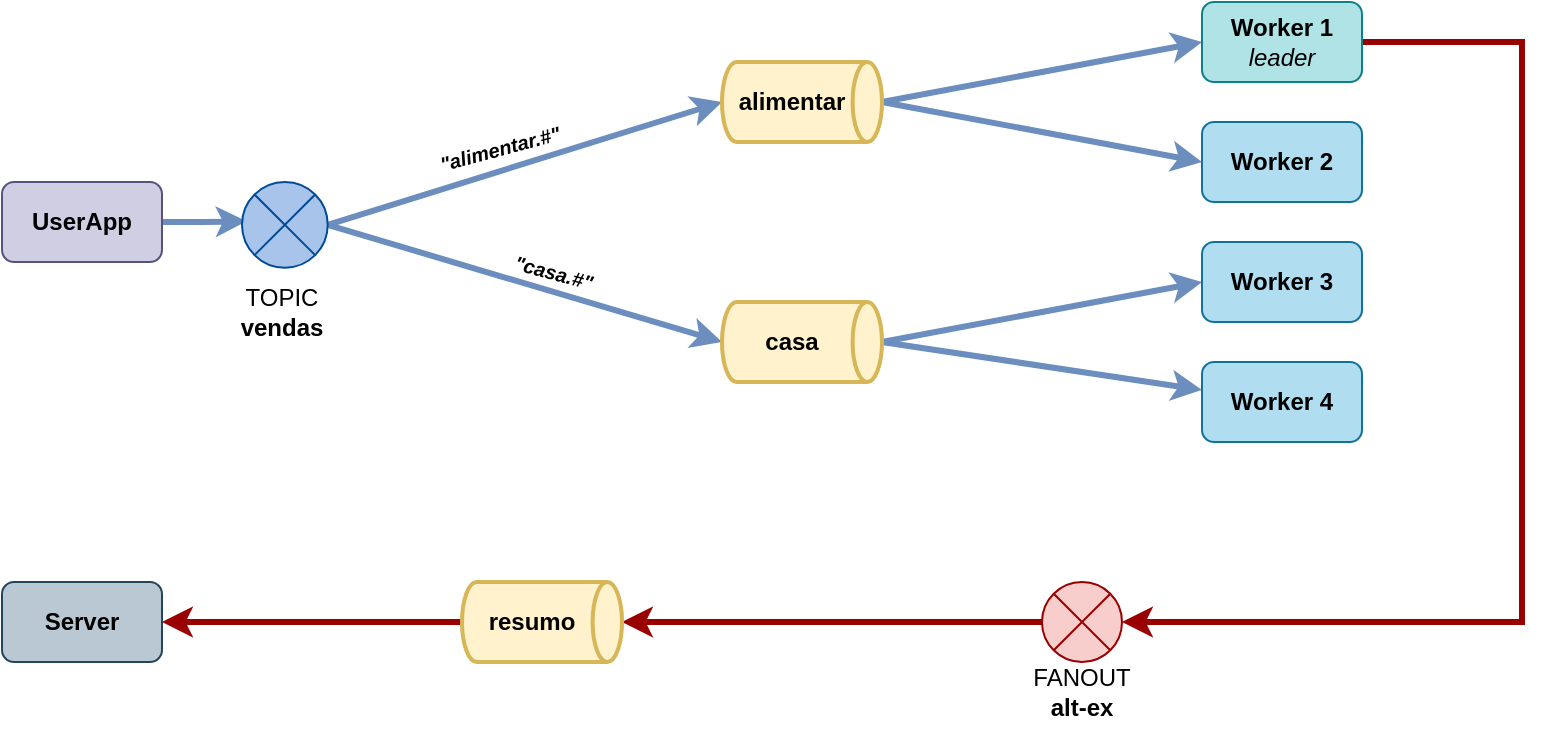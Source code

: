 <mxfile version="22.1.5" type="device">
  <diagram name="Página-1" id="imq4ybTBpQTWPfEJMHMX">
    <mxGraphModel dx="1195" dy="660" grid="1" gridSize="10" guides="1" tooltips="1" connect="1" arrows="1" fold="1" page="1" pageScale="1" pageWidth="827" pageHeight="1169" math="0" shadow="0">
      <root>
        <mxCell id="0" />
        <mxCell id="1" parent="0" />
        <mxCell id="NGiJdgNhYvPCoxzRlDX6-26" value="" style="endArrow=classic;html=1;rounded=0;exitX=1;exitY=0.5;exitDx=0;exitDy=0;entryX=1;entryY=0.5;entryDx=0;entryDy=0;strokeWidth=3;strokeColor=#990000;fillColor=#d5e8d4;entryPerimeter=0;" parent="1" source="NGiJdgNhYvPCoxzRlDX6-8" target="NGiJdgNhYvPCoxzRlDX6-15" edge="1">
          <mxGeometry width="50" height="50" relative="1" as="geometry">
            <mxPoint x="360" y="440" as="sourcePoint" />
            <mxPoint x="410" y="390" as="targetPoint" />
          </mxGeometry>
        </mxCell>
        <mxCell id="NGiJdgNhYvPCoxzRlDX6-27" value="" style="endArrow=classic;html=1;rounded=0;exitX=1;exitY=0.5;exitDx=0;exitDy=0;entryX=0;entryY=0.5;entryDx=0;entryDy=0;fillColor=#dae8fc;strokeColor=#6c8ebf;strokeWidth=3;" parent="1" source="NGiJdgNhYvPCoxzRlDX6-1" target="NGiJdgNhYvPCoxzRlDX6-17" edge="1">
          <mxGeometry width="50" height="50" relative="1" as="geometry">
            <mxPoint x="490" y="420" as="sourcePoint" />
            <mxPoint x="540" y="370" as="targetPoint" />
          </mxGeometry>
        </mxCell>
        <mxCell id="NGiJdgNhYvPCoxzRlDX6-28" value="" style="endArrow=classic;html=1;rounded=0;exitX=1;exitY=0.5;exitDx=0;exitDy=0;entryX=0;entryY=0.5;entryDx=0;entryDy=0;fillColor=#dae8fc;strokeColor=#6c8ebf;strokeWidth=3;" parent="1" source="NGiJdgNhYvPCoxzRlDX6-1" target="NGiJdgNhYvPCoxzRlDX6-16" edge="1">
          <mxGeometry width="50" height="50" relative="1" as="geometry">
            <mxPoint x="490" y="420" as="sourcePoint" />
            <mxPoint x="540" y="370" as="targetPoint" />
          </mxGeometry>
        </mxCell>
        <mxCell id="-lw_jj8xd7Me2r0oytsQ-8" style="edgeStyle=orthogonalEdgeStyle;rounded=0;orthogonalLoop=1;jettySize=auto;html=1;exitX=1;exitY=0.5;exitDx=0;exitDy=0;entryX=0.054;entryY=0.459;entryDx=0;entryDy=0;entryPerimeter=0;fillColor=#dae8fc;strokeColor=#6c8ebf;strokeWidth=3;" parent="1" source="-lw_jj8xd7Me2r0oytsQ-2" target="NGiJdgNhYvPCoxzRlDX6-1" edge="1">
          <mxGeometry relative="1" as="geometry" />
        </mxCell>
        <mxCell id="-lw_jj8xd7Me2r0oytsQ-9" style="rounded=0;orthogonalLoop=1;jettySize=auto;html=1;exitX=1;exitY=0.5;exitDx=0;exitDy=0;entryX=0;entryY=0.5;entryDx=0;entryDy=0;exitPerimeter=0;fillColor=#dae8fc;strokeColor=#6c8ebf;strokeWidth=3;" parent="1" source="NGiJdgNhYvPCoxzRlDX6-13" target="-lw_jj8xd7Me2r0oytsQ-3" edge="1">
          <mxGeometry relative="1" as="geometry" />
        </mxCell>
        <mxCell id="-lw_jj8xd7Me2r0oytsQ-10" style="rounded=0;orthogonalLoop=1;jettySize=auto;html=1;exitX=1;exitY=0.5;exitDx=0;exitDy=0;exitPerimeter=0;entryX=0;entryY=0.5;entryDx=0;entryDy=0;fillColor=#dae8fc;strokeColor=#6c8ebf;strokeWidth=3;" parent="1" source="NGiJdgNhYvPCoxzRlDX6-13" target="-lw_jj8xd7Me2r0oytsQ-4" edge="1">
          <mxGeometry relative="1" as="geometry" />
        </mxCell>
        <mxCell id="-lw_jj8xd7Me2r0oytsQ-11" style="rounded=0;orthogonalLoop=1;jettySize=auto;html=1;exitX=1;exitY=0.5;exitDx=0;exitDy=0;exitPerimeter=0;entryX=0;entryY=0.5;entryDx=0;entryDy=0;fillColor=#dae8fc;strokeColor=#6c8ebf;strokeWidth=3;" parent="1" source="NGiJdgNhYvPCoxzRlDX6-14" target="-lw_jj8xd7Me2r0oytsQ-5" edge="1">
          <mxGeometry relative="1" as="geometry" />
        </mxCell>
        <mxCell id="-lw_jj8xd7Me2r0oytsQ-12" style="rounded=0;orthogonalLoop=1;jettySize=auto;html=1;exitX=1;exitY=0.5;exitDx=0;exitDy=0;exitPerimeter=0;fillColor=#dae8fc;strokeColor=#6c8ebf;strokeWidth=3;" parent="1" source="NGiJdgNhYvPCoxzRlDX6-14" target="-lw_jj8xd7Me2r0oytsQ-6" edge="1">
          <mxGeometry relative="1" as="geometry" />
        </mxCell>
        <mxCell id="-lw_jj8xd7Me2r0oytsQ-14" style="edgeStyle=orthogonalEdgeStyle;rounded=0;orthogonalLoop=1;jettySize=auto;html=1;exitX=0;exitY=0.5;exitDx=0;exitDy=0;entryX=1;entryY=0.5;entryDx=0;entryDy=0;strokeWidth=3;strokeColor=#990000;fillColor=#d5e8d4;" parent="1" source="NGiJdgNhYvPCoxzRlDX6-18" target="-lw_jj8xd7Me2r0oytsQ-1" edge="1">
          <mxGeometry relative="1" as="geometry" />
        </mxCell>
        <mxCell id="NGiJdgNhYvPCoxzRlDX6-6" value="" style="group" parent="1" vertex="1" connectable="0">
          <mxGeometry x="160" y="140" width="50" height="50" as="geometry" />
        </mxCell>
        <mxCell id="NGiJdgNhYvPCoxzRlDX6-1" value="" style="ellipse;whiteSpace=wrap;html=1;aspect=fixed;fillColor=#A9C4EB;strokeColor=#004C99;" parent="NGiJdgNhYvPCoxzRlDX6-6" vertex="1">
          <mxGeometry width="42.857" height="42.857" as="geometry" />
        </mxCell>
        <mxCell id="NGiJdgNhYvPCoxzRlDX6-4" value="" style="endArrow=none;html=1;rounded=0;exitX=0;exitY=1;exitDx=0;exitDy=0;entryX=1;entryY=0;entryDx=0;entryDy=0;strokeColor=#004C99;" parent="NGiJdgNhYvPCoxzRlDX6-6" source="NGiJdgNhYvPCoxzRlDX6-1" target="NGiJdgNhYvPCoxzRlDX6-1" edge="1">
          <mxGeometry width="50" height="50" relative="1" as="geometry">
            <mxPoint x="143.75" y="112.5" as="sourcePoint" />
            <mxPoint x="175" y="81.25" as="targetPoint" />
          </mxGeometry>
        </mxCell>
        <mxCell id="NGiJdgNhYvPCoxzRlDX6-5" value="" style="endArrow=none;html=1;rounded=0;exitX=0;exitY=0;exitDx=0;exitDy=0;entryX=1;entryY=1;entryDx=0;entryDy=0;strokeColor=#004C99;" parent="NGiJdgNhYvPCoxzRlDX6-6" source="NGiJdgNhYvPCoxzRlDX6-1" target="NGiJdgNhYvPCoxzRlDX6-1" edge="1">
          <mxGeometry width="50" height="50" relative="1" as="geometry">
            <mxPoint x="143.75" y="112.5" as="sourcePoint" />
            <mxPoint x="175" y="81.25" as="targetPoint" />
          </mxGeometry>
        </mxCell>
        <mxCell id="NGiJdgNhYvPCoxzRlDX6-11" value="TOPIC&lt;br&gt;&lt;b&gt;vendas&lt;/b&gt;" style="text;html=1;strokeColor=none;fillColor=none;align=center;verticalAlign=middle;whiteSpace=wrap;rounded=0;" parent="1" vertex="1">
          <mxGeometry x="150" y="190" width="60" height="30" as="geometry" />
        </mxCell>
        <mxCell id="NGiJdgNhYvPCoxzRlDX6-19" value="" style="group" parent="1" vertex="1" connectable="0">
          <mxGeometry x="270" y="340" width="80" height="40" as="geometry" />
        </mxCell>
        <mxCell id="NGiJdgNhYvPCoxzRlDX6-15" value="" style="strokeWidth=2;html=1;shape=mxgraph.flowchart.direct_data;whiteSpace=wrap;fillColor=#fff2cc;strokeColor=#d6b656;" parent="NGiJdgNhYvPCoxzRlDX6-19" vertex="1">
          <mxGeometry width="80" height="40" as="geometry" />
        </mxCell>
        <mxCell id="NGiJdgNhYvPCoxzRlDX6-18" value="&lt;b&gt;resumo&lt;/b&gt;" style="text;html=1;strokeColor=none;fillColor=none;align=center;verticalAlign=middle;whiteSpace=wrap;rounded=0;" parent="NGiJdgNhYvPCoxzRlDX6-19" vertex="1">
          <mxGeometry y="5" width="70" height="30" as="geometry" />
        </mxCell>
        <mxCell id="NGiJdgNhYvPCoxzRlDX6-20" value="" style="group" parent="1" vertex="1" connectable="0">
          <mxGeometry x="400" y="200" width="80" height="40" as="geometry" />
        </mxCell>
        <mxCell id="NGiJdgNhYvPCoxzRlDX6-14" value="" style="strokeWidth=2;html=1;shape=mxgraph.flowchart.direct_data;whiteSpace=wrap;fillColor=#fff2cc;strokeColor=#d6b656;" parent="NGiJdgNhYvPCoxzRlDX6-20" vertex="1">
          <mxGeometry width="80" height="40" as="geometry" />
        </mxCell>
        <mxCell id="NGiJdgNhYvPCoxzRlDX6-17" value="&lt;b&gt;casa&lt;/b&gt;" style="text;html=1;strokeColor=none;fillColor=none;align=center;verticalAlign=middle;whiteSpace=wrap;rounded=0;" parent="NGiJdgNhYvPCoxzRlDX6-20" vertex="1">
          <mxGeometry y="5" width="70" height="30" as="geometry" />
        </mxCell>
        <mxCell id="NGiJdgNhYvPCoxzRlDX6-21" value="" style="group" parent="1" vertex="1" connectable="0">
          <mxGeometry x="400" y="80" width="80" height="40" as="geometry" />
        </mxCell>
        <mxCell id="NGiJdgNhYvPCoxzRlDX6-13" value="" style="strokeWidth=2;html=1;shape=mxgraph.flowchart.direct_data;whiteSpace=wrap;fillColor=#fff2cc;strokeColor=#d6b656;" parent="NGiJdgNhYvPCoxzRlDX6-21" vertex="1">
          <mxGeometry width="80" height="40" as="geometry" />
        </mxCell>
        <mxCell id="NGiJdgNhYvPCoxzRlDX6-16" value="&lt;b&gt;alimentar&lt;/b&gt;" style="text;html=1;strokeColor=none;fillColor=none;align=center;verticalAlign=middle;whiteSpace=wrap;rounded=0;" parent="NGiJdgNhYvPCoxzRlDX6-21" vertex="1">
          <mxGeometry y="5" width="70" height="30" as="geometry" />
        </mxCell>
        <mxCell id="NGiJdgNhYvPCoxzRlDX6-24" value="" style="group" parent="1" vertex="1" connectable="0">
          <mxGeometry x="550" y="340" width="60" height="80" as="geometry" />
        </mxCell>
        <mxCell id="NGiJdgNhYvPCoxzRlDX6-7" value="" style="group" parent="NGiJdgNhYvPCoxzRlDX6-24" vertex="1" connectable="0">
          <mxGeometry x="10" width="40" height="40" as="geometry" />
        </mxCell>
        <mxCell id="NGiJdgNhYvPCoxzRlDX6-8" value="" style="ellipse;whiteSpace=wrap;html=1;aspect=fixed;fillColor=#f8cecc;strokeColor=#990000;" parent="NGiJdgNhYvPCoxzRlDX6-7" vertex="1">
          <mxGeometry width="40" height="40" as="geometry" />
        </mxCell>
        <mxCell id="NGiJdgNhYvPCoxzRlDX6-9" value="" style="endArrow=none;html=1;rounded=0;exitX=0;exitY=1;exitDx=0;exitDy=0;entryX=1;entryY=0;entryDx=0;entryDy=0;strokeColor=#990000;" parent="NGiJdgNhYvPCoxzRlDX6-7" source="NGiJdgNhYvPCoxzRlDX6-8" target="NGiJdgNhYvPCoxzRlDX6-8" edge="1">
          <mxGeometry width="50" height="50" relative="1" as="geometry">
            <mxPoint x="115" y="90" as="sourcePoint" />
            <mxPoint x="140" y="65" as="targetPoint" />
          </mxGeometry>
        </mxCell>
        <mxCell id="NGiJdgNhYvPCoxzRlDX6-10" value="" style="endArrow=none;html=1;rounded=0;exitX=0;exitY=0;exitDx=0;exitDy=0;entryX=1;entryY=1;entryDx=0;entryDy=0;strokeColor=#990000;" parent="NGiJdgNhYvPCoxzRlDX6-7" source="NGiJdgNhYvPCoxzRlDX6-8" target="NGiJdgNhYvPCoxzRlDX6-8" edge="1">
          <mxGeometry width="50" height="50" relative="1" as="geometry">
            <mxPoint x="115" y="90" as="sourcePoint" />
            <mxPoint x="140" y="65" as="targetPoint" />
          </mxGeometry>
        </mxCell>
        <mxCell id="NGiJdgNhYvPCoxzRlDX6-12" value="FANOUT&lt;br&gt;&lt;b&gt;alt-ex&lt;/b&gt;" style="text;html=1;strokeColor=none;fillColor=none;align=center;verticalAlign=middle;whiteSpace=wrap;rounded=0;" parent="NGiJdgNhYvPCoxzRlDX6-24" vertex="1">
          <mxGeometry y="40" width="60" height="30" as="geometry" />
        </mxCell>
        <mxCell id="-lw_jj8xd7Me2r0oytsQ-1" value="&lt;b&gt;Server&lt;/b&gt;" style="rounded=1;whiteSpace=wrap;html=1;fillColor=#bac8d3;strokeColor=#23445d;" parent="1" vertex="1">
          <mxGeometry x="40" y="340" width="80" height="40" as="geometry" />
        </mxCell>
        <mxCell id="-lw_jj8xd7Me2r0oytsQ-2" value="&lt;b&gt;UserApp&lt;/b&gt;" style="rounded=1;whiteSpace=wrap;html=1;fillColor=#d0cee2;strokeColor=#56517e;" parent="1" vertex="1">
          <mxGeometry x="40" y="140" width="80" height="40" as="geometry" />
        </mxCell>
        <mxCell id="hxEHT2BYzNBqHLVoitJe-1" style="edgeStyle=orthogonalEdgeStyle;rounded=0;orthogonalLoop=1;jettySize=auto;html=1;exitX=1;exitY=0.5;exitDx=0;exitDy=0;entryX=1;entryY=0.5;entryDx=0;entryDy=0;strokeWidth=3;strokeColor=#990000;" edge="1" parent="1" source="-lw_jj8xd7Me2r0oytsQ-3" target="NGiJdgNhYvPCoxzRlDX6-8">
          <mxGeometry relative="1" as="geometry">
            <Array as="points">
              <mxPoint x="800" y="70" />
              <mxPoint x="800" y="360" />
            </Array>
          </mxGeometry>
        </mxCell>
        <mxCell id="-lw_jj8xd7Me2r0oytsQ-3" value="&lt;b&gt;Worker 1&lt;br&gt;&lt;/b&gt;&lt;i&gt;leader&lt;/i&gt;" style="rounded=1;whiteSpace=wrap;html=1;fillColor=#b0e3e6;strokeColor=#0e8088;" parent="1" vertex="1">
          <mxGeometry x="640" y="50" width="80" height="40" as="geometry" />
        </mxCell>
        <mxCell id="-lw_jj8xd7Me2r0oytsQ-4" value="&lt;b&gt;Worker 2&lt;/b&gt;" style="rounded=1;whiteSpace=wrap;html=1;fillColor=#b1ddf0;strokeColor=#10739e;" parent="1" vertex="1">
          <mxGeometry x="640" y="110" width="80" height="40" as="geometry" />
        </mxCell>
        <mxCell id="-lw_jj8xd7Me2r0oytsQ-5" value="&lt;b&gt;Worker 3&lt;/b&gt;" style="rounded=1;whiteSpace=wrap;html=1;fillColor=#b1ddf0;strokeColor=#10739e;" parent="1" vertex="1">
          <mxGeometry x="640" y="170" width="80" height="40" as="geometry" />
        </mxCell>
        <mxCell id="-lw_jj8xd7Me2r0oytsQ-6" value="&lt;b&gt;Worker 4&lt;/b&gt;" style="rounded=1;whiteSpace=wrap;html=1;fillColor=#b1ddf0;strokeColor=#10739e;" parent="1" vertex="1">
          <mxGeometry x="640" y="230" width="80" height="40" as="geometry" />
        </mxCell>
        <mxCell id="-lw_jj8xd7Me2r0oytsQ-18" value="&lt;i&gt;&lt;font style=&quot;font-size: 10px;&quot;&gt;&quot;alimentar.#&quot;&lt;/font&gt;&lt;/i&gt;" style="text;html=1;strokeColor=none;fillColor=none;align=center;verticalAlign=middle;whiteSpace=wrap;rounded=0;rotation=-15;fontStyle=1" parent="1" vertex="1">
          <mxGeometry x="259" y="108" width="60" height="30" as="geometry" />
        </mxCell>
        <mxCell id="-lw_jj8xd7Me2r0oytsQ-19" value="&lt;i&gt;&lt;font style=&quot;font-size: 10px;&quot;&gt;&quot;casa.#&quot;&lt;/font&gt;&lt;/i&gt;" style="text;html=1;strokeColor=none;fillColor=none;align=center;verticalAlign=middle;whiteSpace=wrap;rounded=0;rotation=15;fontStyle=1" parent="1" vertex="1">
          <mxGeometry x="286" y="170" width="60" height="30" as="geometry" />
        </mxCell>
      </root>
    </mxGraphModel>
  </diagram>
</mxfile>
